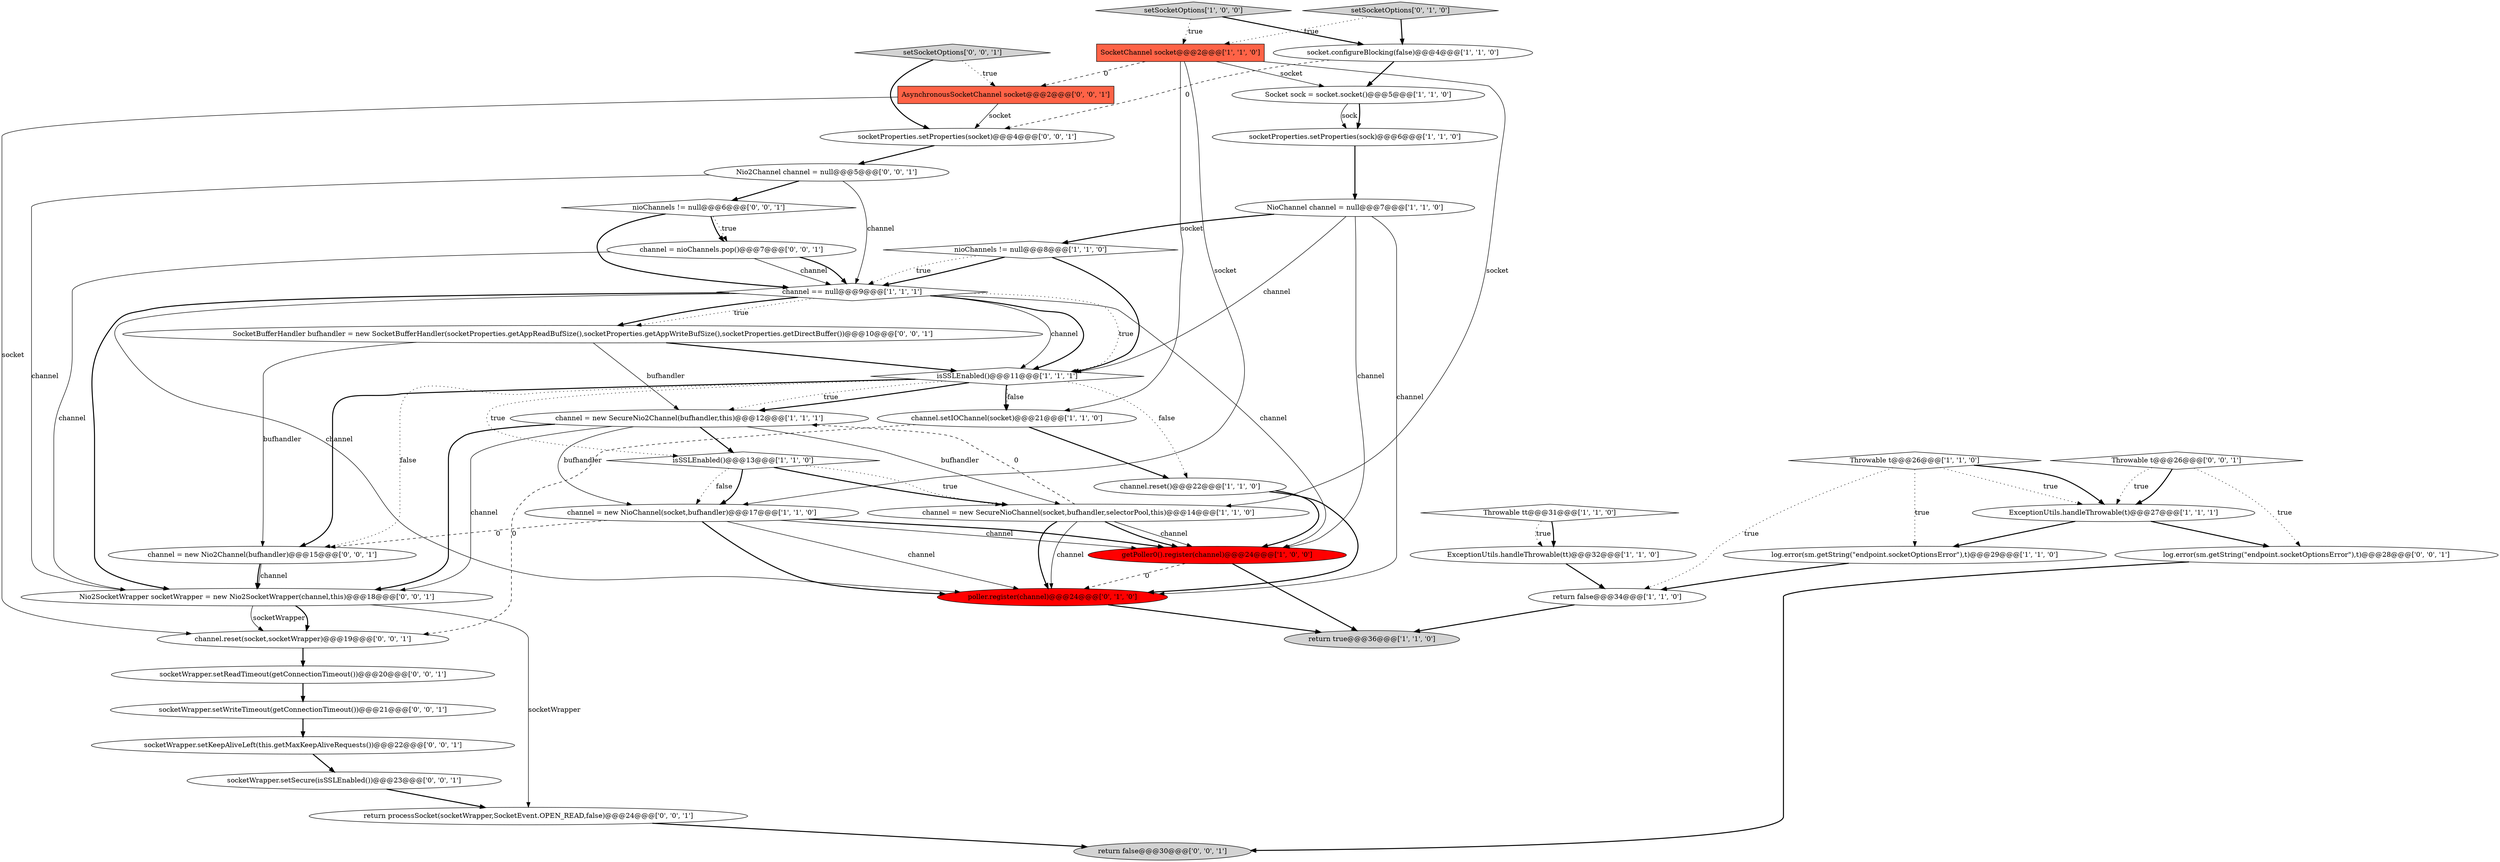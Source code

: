 digraph {
10 [style = filled, label = "SocketChannel socket@@@2@@@['1', '1', '0']", fillcolor = tomato, shape = box image = "AAA0AAABBB1BBB"];
6 [style = filled, label = "getPoller0().register(channel)@@@24@@@['1', '0', '0']", fillcolor = red, shape = ellipse image = "AAA1AAABBB1BBB"];
41 [style = filled, label = "socketWrapper.setWriteTimeout(getConnectionTimeout())@@@21@@@['0', '0', '1']", fillcolor = white, shape = ellipse image = "AAA0AAABBB3BBB"];
33 [style = filled, label = "return processSocket(socketWrapper,SocketEvent.OPEN_READ,false)@@@24@@@['0', '0', '1']", fillcolor = white, shape = ellipse image = "AAA0AAABBB3BBB"];
13 [style = filled, label = "channel == null@@@9@@@['1', '1', '1']", fillcolor = white, shape = diamond image = "AAA0AAABBB1BBB"];
12 [style = filled, label = "Throwable tt@@@31@@@['1', '1', '0']", fillcolor = white, shape = diamond image = "AAA0AAABBB1BBB"];
7 [style = filled, label = "channel.setIOChannel(socket)@@@21@@@['1', '1', '0']", fillcolor = white, shape = ellipse image = "AAA0AAABBB1BBB"];
16 [style = filled, label = "return true@@@36@@@['1', '1', '0']", fillcolor = lightgray, shape = ellipse image = "AAA0AAABBB1BBB"];
9 [style = filled, label = "socketProperties.setProperties(sock)@@@6@@@['1', '1', '0']", fillcolor = white, shape = ellipse image = "AAA0AAABBB1BBB"];
18 [style = filled, label = "ExceptionUtils.handleThrowable(tt)@@@32@@@['1', '1', '0']", fillcolor = white, shape = ellipse image = "AAA0AAABBB1BBB"];
19 [style = filled, label = "log.error(sm.getString(\"endpoint.socketOptionsError\"),t)@@@29@@@['1', '1', '0']", fillcolor = white, shape = ellipse image = "AAA0AAABBB1BBB"];
23 [style = filled, label = "poller.register(channel)@@@24@@@['0', '1', '0']", fillcolor = red, shape = ellipse image = "AAA1AAABBB2BBB"];
25 [style = filled, label = "Throwable t@@@26@@@['0', '0', '1']", fillcolor = white, shape = diamond image = "AAA0AAABBB3BBB"];
27 [style = filled, label = "setSocketOptions['0', '0', '1']", fillcolor = lightgray, shape = diamond image = "AAA0AAABBB3BBB"];
36 [style = filled, label = "channel = nioChannels.pop()@@@7@@@['0', '0', '1']", fillcolor = white, shape = ellipse image = "AAA0AAABBB3BBB"];
35 [style = filled, label = "socketWrapper.setKeepAliveLeft(this.getMaxKeepAliveRequests())@@@22@@@['0', '0', '1']", fillcolor = white, shape = ellipse image = "AAA0AAABBB3BBB"];
28 [style = filled, label = "AsynchronousSocketChannel socket@@@2@@@['0', '0', '1']", fillcolor = tomato, shape = box image = "AAA0AAABBB3BBB"];
5 [style = filled, label = "Socket sock = socket.socket()@@@5@@@['1', '1', '0']", fillcolor = white, shape = ellipse image = "AAA0AAABBB1BBB"];
14 [style = filled, label = "setSocketOptions['1', '0', '0']", fillcolor = lightgray, shape = diamond image = "AAA0AAABBB1BBB"];
17 [style = filled, label = "ExceptionUtils.handleThrowable(t)@@@27@@@['1', '1', '1']", fillcolor = white, shape = ellipse image = "AAA0AAABBB1BBB"];
30 [style = filled, label = "Nio2SocketWrapper socketWrapper = new Nio2SocketWrapper(channel,this)@@@18@@@['0', '0', '1']", fillcolor = white, shape = ellipse image = "AAA0AAABBB3BBB"];
1 [style = filled, label = "NioChannel channel = null@@@7@@@['1', '1', '0']", fillcolor = white, shape = ellipse image = "AAA0AAABBB1BBB"];
40 [style = filled, label = "Nio2Channel channel = null@@@5@@@['0', '0', '1']", fillcolor = white, shape = ellipse image = "AAA0AAABBB3BBB"];
38 [style = filled, label = "channel = new Nio2Channel(bufhandler)@@@15@@@['0', '0', '1']", fillcolor = white, shape = ellipse image = "AAA0AAABBB3BBB"];
22 [style = filled, label = "return false@@@34@@@['1', '1', '0']", fillcolor = white, shape = ellipse image = "AAA0AAABBB1BBB"];
31 [style = filled, label = "channel.reset(socket,socketWrapper)@@@19@@@['0', '0', '1']", fillcolor = white, shape = ellipse image = "AAA0AAABBB3BBB"];
8 [style = filled, label = "Throwable t@@@26@@@['1', '1', '0']", fillcolor = white, shape = diamond image = "AAA0AAABBB1BBB"];
26 [style = filled, label = "log.error(sm.getString(\"endpoint.socketOptionsError\"),t)@@@28@@@['0', '0', '1']", fillcolor = white, shape = ellipse image = "AAA0AAABBB3BBB"];
20 [style = filled, label = "isSSLEnabled()@@@11@@@['1', '1', '1']", fillcolor = white, shape = diamond image = "AAA0AAABBB1BBB"];
29 [style = filled, label = "SocketBufferHandler bufhandler = new SocketBufferHandler(socketProperties.getAppReadBufSize(),socketProperties.getAppWriteBufSize(),socketProperties.getDirectBuffer())@@@10@@@['0', '0', '1']", fillcolor = white, shape = ellipse image = "AAA0AAABBB3BBB"];
3 [style = filled, label = "channel = new NioChannel(socket,bufhandler)@@@17@@@['1', '1', '0']", fillcolor = white, shape = ellipse image = "AAA0AAABBB1BBB"];
2 [style = filled, label = "channel.reset()@@@22@@@['1', '1', '0']", fillcolor = white, shape = ellipse image = "AAA0AAABBB1BBB"];
0 [style = filled, label = "channel = new SecureNio2Channel(bufhandler,this)@@@12@@@['1', '1', '1']", fillcolor = white, shape = ellipse image = "AAA0AAABBB1BBB"];
15 [style = filled, label = "nioChannels != null@@@8@@@['1', '1', '0']", fillcolor = white, shape = diamond image = "AAA0AAABBB1BBB"];
39 [style = filled, label = "return false@@@30@@@['0', '0', '1']", fillcolor = lightgray, shape = ellipse image = "AAA0AAABBB3BBB"];
32 [style = filled, label = "socketWrapper.setSecure(isSSLEnabled())@@@23@@@['0', '0', '1']", fillcolor = white, shape = ellipse image = "AAA0AAABBB3BBB"];
42 [style = filled, label = "socketProperties.setProperties(socket)@@@4@@@['0', '0', '1']", fillcolor = white, shape = ellipse image = "AAA0AAABBB3BBB"];
4 [style = filled, label = "isSSLEnabled()@@@13@@@['1', '1', '0']", fillcolor = white, shape = diamond image = "AAA0AAABBB1BBB"];
37 [style = filled, label = "nioChannels != null@@@6@@@['0', '0', '1']", fillcolor = white, shape = diamond image = "AAA0AAABBB3BBB"];
24 [style = filled, label = "setSocketOptions['0', '1', '0']", fillcolor = lightgray, shape = diamond image = "AAA0AAABBB2BBB"];
11 [style = filled, label = "socket.configureBlocking(false)@@@4@@@['1', '1', '0']", fillcolor = white, shape = ellipse image = "AAA0AAABBB1BBB"];
21 [style = filled, label = "channel = new SecureNioChannel(socket,bufhandler,selectorPool,this)@@@14@@@['1', '1', '0']", fillcolor = white, shape = ellipse image = "AAA0AAABBB1BBB"];
34 [style = filled, label = "socketWrapper.setReadTimeout(getConnectionTimeout())@@@20@@@['0', '0', '1']", fillcolor = white, shape = ellipse image = "AAA0AAABBB3BBB"];
21->0 [style = dashed, label="0"];
0->30 [style = bold, label=""];
1->23 [style = solid, label="channel"];
5->9 [style = bold, label=""];
20->38 [style = dotted, label="false"];
2->6 [style = bold, label=""];
20->0 [style = dotted, label="true"];
13->20 [style = dotted, label="true"];
10->7 [style = solid, label="socket"];
20->0 [style = bold, label=""];
4->3 [style = dotted, label="false"];
10->28 [style = dashed, label="0"];
2->23 [style = bold, label=""];
29->38 [style = solid, label="bufhandler"];
18->22 [style = bold, label=""];
38->30 [style = bold, label=""];
20->7 [style = dotted, label="false"];
24->11 [style = bold, label=""];
15->20 [style = bold, label=""];
30->33 [style = solid, label="socketWrapper"];
12->18 [style = bold, label=""];
8->22 [style = dotted, label="true"];
3->6 [style = solid, label="channel"];
0->21 [style = solid, label="bufhandler"];
37->36 [style = dotted, label="true"];
36->13 [style = solid, label="channel"];
14->11 [style = bold, label=""];
40->37 [style = bold, label=""];
4->3 [style = bold, label=""];
21->6 [style = solid, label="channel"];
30->31 [style = solid, label="socketWrapper"];
15->13 [style = bold, label=""];
37->36 [style = bold, label=""];
8->17 [style = dotted, label="true"];
29->0 [style = solid, label="bufhandler"];
3->38 [style = dashed, label="0"];
4->21 [style = bold, label=""];
1->6 [style = solid, label="channel"];
12->18 [style = dotted, label="true"];
20->38 [style = bold, label=""];
42->40 [style = bold, label=""];
15->13 [style = dotted, label="true"];
8->17 [style = bold, label=""];
1->20 [style = solid, label="channel"];
29->20 [style = bold, label=""];
3->23 [style = bold, label=""];
7->2 [style = bold, label=""];
13->29 [style = dotted, label="true"];
10->3 [style = solid, label="socket"];
10->21 [style = solid, label="socket"];
5->9 [style = solid, label="sock"];
11->42 [style = dashed, label="0"];
20->7 [style = bold, label=""];
9->1 [style = bold, label=""];
37->13 [style = bold, label=""];
19->22 [style = bold, label=""];
25->26 [style = dotted, label="true"];
13->20 [style = solid, label="channel"];
3->23 [style = solid, label="channel"];
8->19 [style = dotted, label="true"];
21->23 [style = bold, label=""];
7->31 [style = dashed, label="0"];
22->16 [style = bold, label=""];
35->32 [style = bold, label=""];
3->6 [style = bold, label=""];
13->6 [style = solid, label="channel"];
25->17 [style = bold, label=""];
32->33 [style = bold, label=""];
31->34 [style = bold, label=""];
0->3 [style = solid, label="bufhandler"];
13->23 [style = solid, label="channel"];
10->5 [style = solid, label="socket"];
4->21 [style = dotted, label="true"];
11->5 [style = bold, label=""];
36->13 [style = bold, label=""];
30->31 [style = bold, label=""];
20->4 [style = dotted, label="true"];
28->42 [style = solid, label="socket"];
36->30 [style = solid, label="channel"];
38->30 [style = solid, label="channel"];
41->35 [style = bold, label=""];
23->16 [style = bold, label=""];
17->26 [style = bold, label=""];
21->6 [style = bold, label=""];
1->15 [style = bold, label=""];
21->23 [style = solid, label="channel"];
40->30 [style = solid, label="channel"];
34->41 [style = bold, label=""];
13->30 [style = bold, label=""];
17->19 [style = bold, label=""];
26->39 [style = bold, label=""];
14->10 [style = dotted, label="true"];
27->42 [style = bold, label=""];
20->2 [style = dotted, label="false"];
28->31 [style = solid, label="socket"];
0->30 [style = solid, label="channel"];
24->10 [style = dotted, label="true"];
27->28 [style = dotted, label="true"];
40->13 [style = solid, label="channel"];
13->29 [style = bold, label=""];
33->39 [style = bold, label=""];
0->4 [style = bold, label=""];
6->16 [style = bold, label=""];
25->17 [style = dotted, label="true"];
6->23 [style = dashed, label="0"];
13->20 [style = bold, label=""];
}
